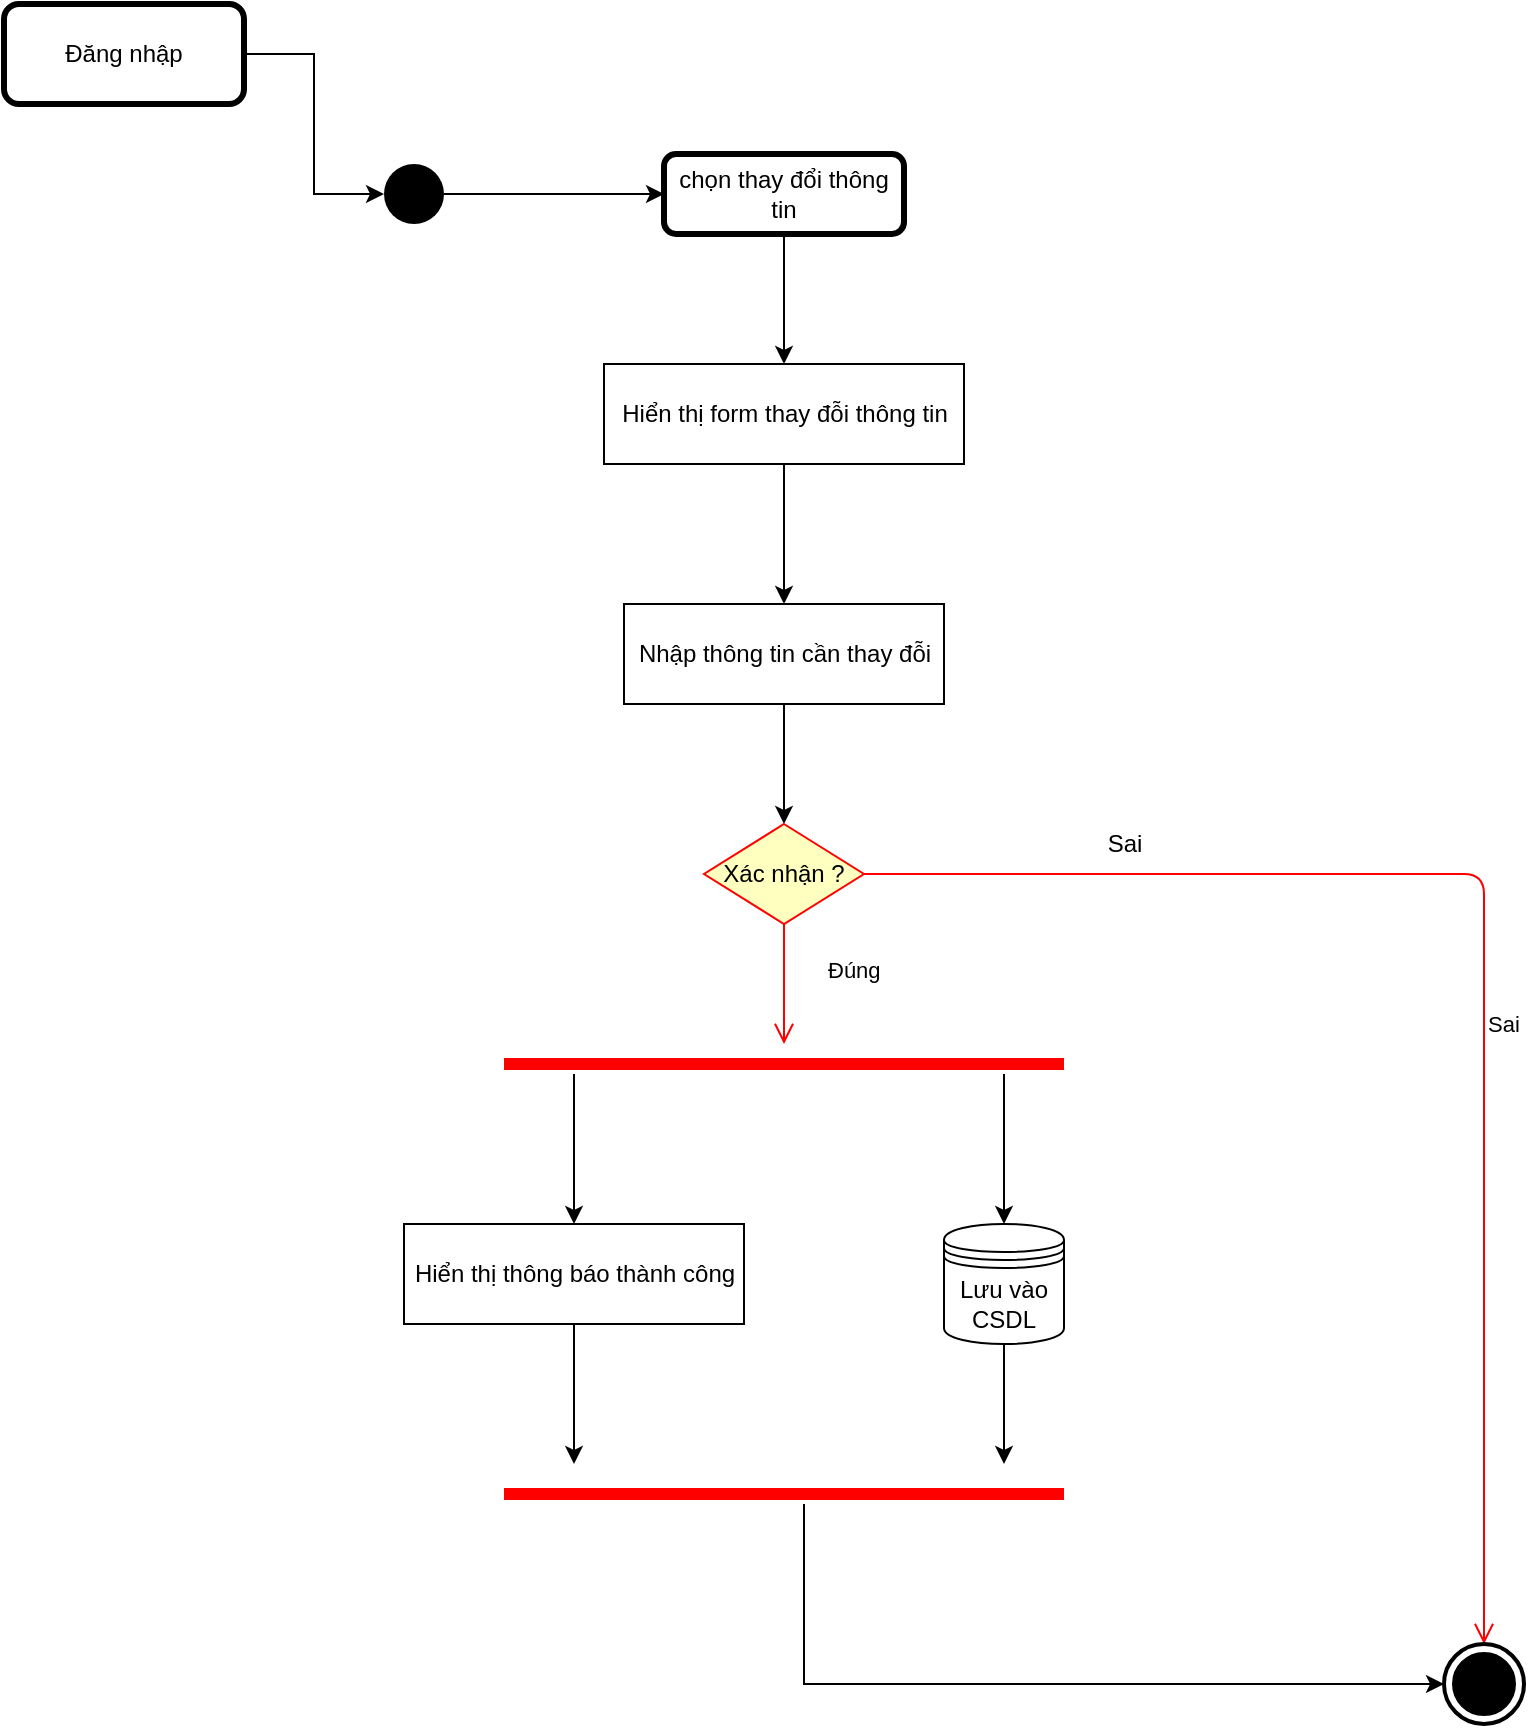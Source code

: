 <mxfile version="13.9.2" type="device"><diagram id="j3X_gYB-x3ZQQl-t23v1" name="Page-1"><mxGraphModel dx="1038" dy="592" grid="1" gridSize="10" guides="1" tooltips="1" connect="1" arrows="1" fold="1" page="1" pageScale="1" pageWidth="827" pageHeight="1169" math="0" shadow="0"><root><mxCell id="0"/><mxCell id="1" parent="0"/><mxCell id="bZzfUdA101unARfSJ4J0-21" style="edgeStyle=orthogonalEdgeStyle;rounded=0;orthogonalLoop=1;jettySize=auto;html=1;" edge="1" parent="1" source="bZzfUdA101unARfSJ4J0-18" target="bZzfUdA101unARfSJ4J0-20"><mxGeometry relative="1" as="geometry"/></mxCell><mxCell id="bZzfUdA101unARfSJ4J0-18" value="" style="ellipse;fillColor=#000000;strokeColor=none;" vertex="1" parent="1"><mxGeometry x="230" y="100" width="30" height="30" as="geometry"/></mxCell><mxCell id="bZzfUdA101unARfSJ4J0-23" style="edgeStyle=orthogonalEdgeStyle;rounded=0;orthogonalLoop=1;jettySize=auto;html=1;entryX=0.5;entryY=0;entryDx=0;entryDy=0;" edge="1" parent="1" source="bZzfUdA101unARfSJ4J0-20" target="bZzfUdA101unARfSJ4J0-22"><mxGeometry relative="1" as="geometry"/></mxCell><mxCell id="bZzfUdA101unARfSJ4J0-20" value="chọn thay đổi thông tin" style="shape=ext;rounded=1;html=1;whiteSpace=wrap;strokeWidth=3;" vertex="1" parent="1"><mxGeometry x="370" y="95" width="120" height="40" as="geometry"/></mxCell><mxCell id="bZzfUdA101unARfSJ4J0-27" style="edgeStyle=orthogonalEdgeStyle;rounded=0;orthogonalLoop=1;jettySize=auto;html=1;entryX=0.5;entryY=0;entryDx=0;entryDy=0;" edge="1" parent="1" source="bZzfUdA101unARfSJ4J0-22" target="bZzfUdA101unARfSJ4J0-26"><mxGeometry relative="1" as="geometry"/></mxCell><mxCell id="bZzfUdA101unARfSJ4J0-22" value="Hiển thị form thay đỗi thông tin" style="html=1;dashed=0;whitespace=wrap;" vertex="1" parent="1"><mxGeometry x="340" y="200" width="180" height="50" as="geometry"/></mxCell><mxCell id="bZzfUdA101unARfSJ4J0-25" style="edgeStyle=orthogonalEdgeStyle;rounded=0;orthogonalLoop=1;jettySize=auto;html=1;entryX=0;entryY=0.5;entryDx=0;entryDy=0;" edge="1" parent="1" source="bZzfUdA101unARfSJ4J0-24" target="bZzfUdA101unARfSJ4J0-18"><mxGeometry relative="1" as="geometry"/></mxCell><mxCell id="bZzfUdA101unARfSJ4J0-24" value="Đăng nhập" style="shape=ext;rounded=1;html=1;whiteSpace=wrap;strokeWidth=3;" vertex="1" parent="1"><mxGeometry x="40" y="20" width="120" height="50" as="geometry"/></mxCell><mxCell id="bZzfUdA101unARfSJ4J0-31" style="edgeStyle=orthogonalEdgeStyle;rounded=0;orthogonalLoop=1;jettySize=auto;html=1;" edge="1" parent="1" source="bZzfUdA101unARfSJ4J0-26" target="bZzfUdA101unARfSJ4J0-28"><mxGeometry relative="1" as="geometry"/></mxCell><mxCell id="bZzfUdA101unARfSJ4J0-26" value="Nhập thông tin cần thay đỗi&lt;br&gt;" style="html=1;dashed=0;whitespace=wrap;" vertex="1" parent="1"><mxGeometry x="350" y="320" width="160" height="50" as="geometry"/></mxCell><mxCell id="bZzfUdA101unARfSJ4J0-28" value="Xác nhận ?" style="rhombus;whiteSpace=wrap;html=1;fillColor=#ffffc0;strokeColor=#ff0000;" vertex="1" parent="1"><mxGeometry x="390" y="430" width="80" height="50" as="geometry"/></mxCell><mxCell id="bZzfUdA101unARfSJ4J0-29" value="Sai" style="edgeStyle=orthogonalEdgeStyle;html=1;align=left;verticalAlign=bottom;endArrow=open;endSize=8;strokeColor=#ff0000;entryX=0.5;entryY=0;entryDx=0;entryDy=0;entryPerimeter=0;" edge="1" source="bZzfUdA101unARfSJ4J0-28" parent="1" target="bZzfUdA101unARfSJ4J0-32"><mxGeometry x="0.048" y="30" relative="1" as="geometry"><mxPoint x="570" y="455" as="targetPoint"/><mxPoint x="-30" y="30" as="offset"/></mxGeometry></mxCell><mxCell id="bZzfUdA101unARfSJ4J0-30" value="Đúng&lt;br&gt;" style="edgeStyle=orthogonalEdgeStyle;html=1;align=left;verticalAlign=top;endArrow=open;endSize=8;strokeColor=#ff0000;" edge="1" source="bZzfUdA101unARfSJ4J0-28" parent="1"><mxGeometry x="-0.667" y="20" relative="1" as="geometry"><mxPoint x="430" y="540" as="targetPoint"/><mxPoint as="offset"/></mxGeometry></mxCell><mxCell id="bZzfUdA101unARfSJ4J0-32" value="" style="html=1;shape=mxgraph.sysml.actFinal;strokeWidth=2;verticalLabelPosition=bottom;verticalAlignment=top;" vertex="1" parent="1"><mxGeometry x="760" y="840" width="40" height="40" as="geometry"/></mxCell><mxCell id="bZzfUdA101unARfSJ4J0-43" style="edgeStyle=orthogonalEdgeStyle;rounded=0;orthogonalLoop=1;jettySize=auto;html=1;" edge="1" parent="1" source="bZzfUdA101unARfSJ4J0-33"><mxGeometry relative="1" as="geometry"><mxPoint x="540" y="750" as="targetPoint"/></mxGeometry></mxCell><mxCell id="bZzfUdA101unARfSJ4J0-33" value="Lưu vào CSDL" style="shape=datastore;whiteSpace=wrap;html=1;" vertex="1" parent="1"><mxGeometry x="510" y="630" width="60" height="60" as="geometry"/></mxCell><mxCell id="bZzfUdA101unARfSJ4J0-42" style="edgeStyle=orthogonalEdgeStyle;rounded=0;orthogonalLoop=1;jettySize=auto;html=1;" edge="1" parent="1" source="bZzfUdA101unARfSJ4J0-34"><mxGeometry relative="1" as="geometry"><mxPoint x="325" y="750" as="targetPoint"/></mxGeometry></mxCell><mxCell id="bZzfUdA101unARfSJ4J0-34" value="Hiển thị thông báo thành công" style="html=1;dashed=0;whitespace=wrap;" vertex="1" parent="1"><mxGeometry x="240" y="630" width="170" height="50" as="geometry"/></mxCell><mxCell id="bZzfUdA101unARfSJ4J0-37" style="edgeStyle=orthogonalEdgeStyle;rounded=0;orthogonalLoop=1;jettySize=auto;html=1;" edge="1" parent="1" source="bZzfUdA101unARfSJ4J0-35" target="bZzfUdA101unARfSJ4J0-34"><mxGeometry relative="1" as="geometry"><Array as="points"><mxPoint x="325" y="570"/><mxPoint x="325" y="570"/></Array></mxGeometry></mxCell><mxCell id="bZzfUdA101unARfSJ4J0-38" style="edgeStyle=orthogonalEdgeStyle;rounded=0;orthogonalLoop=1;jettySize=auto;html=1;entryX=0.5;entryY=0;entryDx=0;entryDy=0;" edge="1" parent="1" source="bZzfUdA101unARfSJ4J0-35" target="bZzfUdA101unARfSJ4J0-33"><mxGeometry relative="1" as="geometry"><Array as="points"><mxPoint x="540" y="570"/><mxPoint x="540" y="570"/></Array></mxGeometry></mxCell><mxCell id="bZzfUdA101unARfSJ4J0-35" value="" style="shape=line;html=1;strokeWidth=6;strokeColor=#ff0000;" vertex="1" parent="1"><mxGeometry x="290" y="545" width="280" height="10" as="geometry"/></mxCell><mxCell id="bZzfUdA101unARfSJ4J0-44" style="edgeStyle=orthogonalEdgeStyle;rounded=0;orthogonalLoop=1;jettySize=auto;html=1;entryX=0;entryY=0.5;entryDx=0;entryDy=0;entryPerimeter=0;" edge="1" parent="1" source="bZzfUdA101unARfSJ4J0-41" target="bZzfUdA101unARfSJ4J0-32"><mxGeometry relative="1" as="geometry"><Array as="points"><mxPoint x="440" y="860"/></Array></mxGeometry></mxCell><mxCell id="bZzfUdA101unARfSJ4J0-41" value="" style="shape=line;html=1;strokeWidth=6;strokeColor=#ff0000;" vertex="1" parent="1"><mxGeometry x="290" y="760" width="280" height="10" as="geometry"/></mxCell><mxCell id="bZzfUdA101unARfSJ4J0-45" value="Sai" style="text;html=1;align=center;verticalAlign=middle;resizable=0;points=[];autosize=1;" vertex="1" parent="1"><mxGeometry x="585" y="430" width="30" height="20" as="geometry"/></mxCell></root></mxGraphModel></diagram></mxfile>